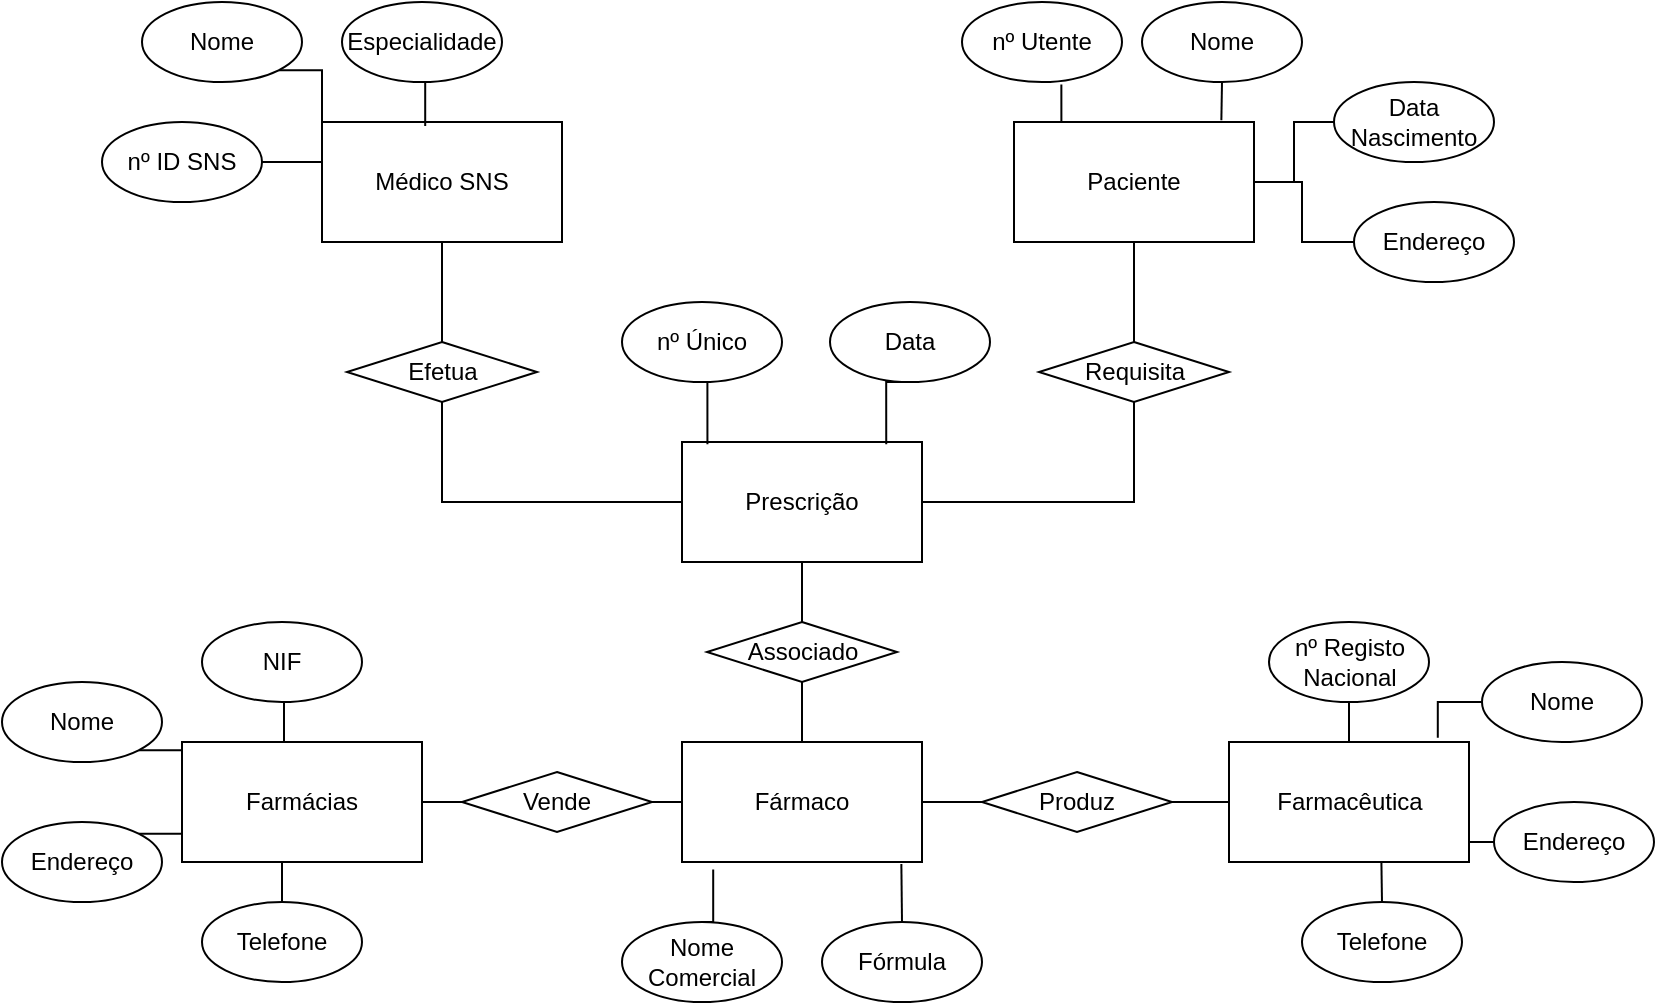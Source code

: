 <mxfile version="21.0.1" type="device"><diagram id="bK7I_W6aCTb53BeBm0JR" name="Página-1"><mxGraphModel dx="1235" dy="646" grid="1" gridSize="10" guides="1" tooltips="1" connect="1" arrows="1" fold="1" page="1" pageScale="1" pageWidth="827" pageHeight="1169" math="0" shadow="0"><root><mxCell id="0"/><mxCell id="1" parent="0"/><mxCell id="wg9CuSWB_UsNCltujAAH-21" style="edgeStyle=orthogonalEdgeStyle;rounded=0;orthogonalLoop=1;jettySize=auto;html=1;exitX=0.5;exitY=1;exitDx=0;exitDy=0;entryX=0;entryY=0.5;entryDx=0;entryDy=0;startArrow=none;endArrow=none;endFill=0;" edge="1" parent="1" source="wg9CuSWB_UsNCltujAAH-22" target="wg9CuSWB_UsNCltujAAH-7"><mxGeometry relative="1" as="geometry"/></mxCell><mxCell id="wg9CuSWB_UsNCltujAAH-1" value="Médico SNS" style="rounded=0;whiteSpace=wrap;html=1;" vertex="1" parent="1"><mxGeometry x="160" y="80" width="120" height="60" as="geometry"/></mxCell><mxCell id="wg9CuSWB_UsNCltujAAH-3" value="Farmacêutica" style="rounded=0;whiteSpace=wrap;html=1;" vertex="1" parent="1"><mxGeometry x="613.5" y="390" width="120" height="60" as="geometry"/></mxCell><mxCell id="wg9CuSWB_UsNCltujAAH-49" style="edgeStyle=orthogonalEdgeStyle;rounded=0;orthogonalLoop=1;jettySize=auto;html=1;exitX=1;exitY=0.5;exitDx=0;exitDy=0;entryX=0;entryY=0.5;entryDx=0;entryDy=0;endArrow=none;endFill=0;startArrow=none;" edge="1" parent="1" source="wg9CuSWB_UsNCltujAAH-50" target="wg9CuSWB_UsNCltujAAH-3"><mxGeometry relative="1" as="geometry"/></mxCell><mxCell id="wg9CuSWB_UsNCltujAAH-4" value="Fármaco" style="rounded=0;whiteSpace=wrap;html=1;" vertex="1" parent="1"><mxGeometry x="340" y="390" width="120" height="60" as="geometry"/></mxCell><mxCell id="wg9CuSWB_UsNCltujAAH-24" style="edgeStyle=orthogonalEdgeStyle;rounded=0;orthogonalLoop=1;jettySize=auto;html=1;exitX=0.5;exitY=1;exitDx=0;exitDy=0;entryX=1;entryY=0.5;entryDx=0;entryDy=0;endArrow=none;endFill=0;" edge="1" parent="1" source="wg9CuSWB_UsNCltujAAH-5" target="wg9CuSWB_UsNCltujAAH-7"><mxGeometry relative="1" as="geometry"/></mxCell><mxCell id="wg9CuSWB_UsNCltujAAH-32" style="edgeStyle=orthogonalEdgeStyle;rounded=0;orthogonalLoop=1;jettySize=auto;html=1;exitX=0.25;exitY=0;exitDx=0;exitDy=0;entryX=0.621;entryY=1.032;entryDx=0;entryDy=0;entryPerimeter=0;endArrow=none;endFill=0;" edge="1" parent="1" source="wg9CuSWB_UsNCltujAAH-5" target="wg9CuSWB_UsNCltujAAH-10"><mxGeometry relative="1" as="geometry"/></mxCell><mxCell id="wg9CuSWB_UsNCltujAAH-5" value="Paciente" style="rounded=0;whiteSpace=wrap;html=1;" vertex="1" parent="1"><mxGeometry x="506" y="80" width="120" height="60" as="geometry"/></mxCell><mxCell id="wg9CuSWB_UsNCltujAAH-6" value="Farmácias" style="rounded=0;whiteSpace=wrap;html=1;" vertex="1" parent="1"><mxGeometry x="90" y="390" width="120" height="60" as="geometry"/></mxCell><mxCell id="wg9CuSWB_UsNCltujAAH-41" style="edgeStyle=orthogonalEdgeStyle;rounded=0;orthogonalLoop=1;jettySize=auto;html=1;exitX=0.5;exitY=1;exitDx=0;exitDy=0;entryX=0.5;entryY=0;entryDx=0;entryDy=0;strokeColor=default;endArrow=none;endFill=0;startArrow=none;" edge="1" parent="1" source="wg9CuSWB_UsNCltujAAH-42" target="wg9CuSWB_UsNCltujAAH-4"><mxGeometry relative="1" as="geometry"><Array as="points"><mxPoint x="400" y="340"/><mxPoint x="400" y="340"/></Array></mxGeometry></mxCell><mxCell id="wg9CuSWB_UsNCltujAAH-7" value="Prescrição" style="rounded=0;whiteSpace=wrap;html=1;" vertex="1" parent="1"><mxGeometry x="340" y="240" width="120" height="60" as="geometry"/></mxCell><mxCell id="wg9CuSWB_UsNCltujAAH-26" style="edgeStyle=orthogonalEdgeStyle;rounded=0;orthogonalLoop=1;jettySize=auto;html=1;exitX=1;exitY=0.5;exitDx=0;exitDy=0;entryX=0;entryY=0.25;entryDx=0;entryDy=0;endArrow=none;endFill=0;" edge="1" parent="1" source="wg9CuSWB_UsNCltujAAH-8" target="wg9CuSWB_UsNCltujAAH-1"><mxGeometry relative="1" as="geometry"/></mxCell><mxCell id="wg9CuSWB_UsNCltujAAH-8" value="nº ID SNS" style="ellipse;whiteSpace=wrap;html=1;" vertex="1" parent="1"><mxGeometry x="50" y="80" width="80" height="40" as="geometry"/></mxCell><mxCell id="wg9CuSWB_UsNCltujAAH-28" style="edgeStyle=orthogonalEdgeStyle;rounded=0;orthogonalLoop=1;jettySize=auto;html=1;exitX=0.5;exitY=1;exitDx=0;exitDy=0;entryX=0.43;entryY=0.033;entryDx=0;entryDy=0;entryPerimeter=0;endArrow=none;endFill=0;" edge="1" parent="1" source="wg9CuSWB_UsNCltujAAH-9" target="wg9CuSWB_UsNCltujAAH-1"><mxGeometry relative="1" as="geometry"/></mxCell><mxCell id="wg9CuSWB_UsNCltujAAH-9" value="Especialidade" style="ellipse;whiteSpace=wrap;html=1;" vertex="1" parent="1"><mxGeometry x="170" y="20" width="80" height="40" as="geometry"/></mxCell><mxCell id="wg9CuSWB_UsNCltujAAH-10" value="nº Utente" style="ellipse;whiteSpace=wrap;html=1;" vertex="1" parent="1"><mxGeometry x="480" y="20" width="80" height="40" as="geometry"/></mxCell><mxCell id="wg9CuSWB_UsNCltujAAH-27" style="edgeStyle=orthogonalEdgeStyle;rounded=0;orthogonalLoop=1;jettySize=auto;html=1;exitX=1;exitY=1;exitDx=0;exitDy=0;entryX=0;entryY=0;entryDx=0;entryDy=0;endArrow=none;endFill=0;" edge="1" parent="1" source="wg9CuSWB_UsNCltujAAH-11" target="wg9CuSWB_UsNCltujAAH-1"><mxGeometry relative="1" as="geometry"/></mxCell><mxCell id="wg9CuSWB_UsNCltujAAH-11" value="Nome" style="ellipse;whiteSpace=wrap;html=1;" vertex="1" parent="1"><mxGeometry x="70" y="20" width="80" height="40" as="geometry"/></mxCell><mxCell id="wg9CuSWB_UsNCltujAAH-74" style="edgeStyle=orthogonalEdgeStyle;rounded=0;orthogonalLoop=1;jettySize=auto;html=1;exitX=0.5;exitY=1;exitDx=0;exitDy=0;entryX=0.864;entryY=-0.014;entryDx=0;entryDy=0;entryPerimeter=0;endArrow=none;endFill=0;" edge="1" parent="1" source="wg9CuSWB_UsNCltujAAH-12" target="wg9CuSWB_UsNCltujAAH-5"><mxGeometry relative="1" as="geometry"/></mxCell><mxCell id="wg9CuSWB_UsNCltujAAH-12" value="Nome" style="ellipse;whiteSpace=wrap;html=1;" vertex="1" parent="1"><mxGeometry x="570" y="20" width="80" height="40" as="geometry"/></mxCell><mxCell id="wg9CuSWB_UsNCltujAAH-33" style="edgeStyle=orthogonalEdgeStyle;rounded=0;orthogonalLoop=1;jettySize=auto;html=1;exitX=0;exitY=0.5;exitDx=0;exitDy=0;entryX=1;entryY=0.5;entryDx=0;entryDy=0;endArrow=none;endFill=0;" edge="1" parent="1" source="wg9CuSWB_UsNCltujAAH-15" target="wg9CuSWB_UsNCltujAAH-5"><mxGeometry relative="1" as="geometry"/></mxCell><mxCell id="wg9CuSWB_UsNCltujAAH-15" value="Data Nascimento" style="ellipse;whiteSpace=wrap;html=1;" vertex="1" parent="1"><mxGeometry x="666" y="60" width="80" height="40" as="geometry"/></mxCell><mxCell id="wg9CuSWB_UsNCltujAAH-34" style="edgeStyle=orthogonalEdgeStyle;rounded=0;orthogonalLoop=1;jettySize=auto;html=1;exitX=0;exitY=0.5;exitDx=0;exitDy=0;entryX=1;entryY=0.5;entryDx=0;entryDy=0;endArrow=none;endFill=0;" edge="1" parent="1" source="wg9CuSWB_UsNCltujAAH-19" target="wg9CuSWB_UsNCltujAAH-5"><mxGeometry relative="1" as="geometry"><Array as="points"><mxPoint x="650" y="140"/><mxPoint x="650" y="110"/></Array></mxGeometry></mxCell><mxCell id="wg9CuSWB_UsNCltujAAH-19" value="Endereço" style="ellipse;whiteSpace=wrap;html=1;" vertex="1" parent="1"><mxGeometry x="676" y="120" width="80" height="40" as="geometry"/></mxCell><mxCell id="wg9CuSWB_UsNCltujAAH-23" value="" style="edgeStyle=orthogonalEdgeStyle;rounded=0;orthogonalLoop=1;jettySize=auto;html=1;exitX=0.5;exitY=1;exitDx=0;exitDy=0;entryX=0.5;entryY=0;entryDx=0;entryDy=0;endArrow=none;endFill=0;targetPerimeterSpacing=0;" edge="1" parent="1" source="wg9CuSWB_UsNCltujAAH-1" target="wg9CuSWB_UsNCltujAAH-22"><mxGeometry relative="1" as="geometry"><mxPoint x="220" y="140" as="sourcePoint"/><mxPoint x="320" y="270" as="targetPoint"/></mxGeometry></mxCell><mxCell id="wg9CuSWB_UsNCltujAAH-22" value="Efetua" style="rhombus;whiteSpace=wrap;html=1;" vertex="1" parent="1"><mxGeometry x="172.5" y="190" width="95" height="30" as="geometry"/></mxCell><mxCell id="wg9CuSWB_UsNCltujAAH-25" value="Requisita" style="rhombus;whiteSpace=wrap;html=1;" vertex="1" parent="1"><mxGeometry x="518.5" y="190" width="95" height="30" as="geometry"/></mxCell><mxCell id="wg9CuSWB_UsNCltujAAH-40" style="edgeStyle=orthogonalEdgeStyle;rounded=0;orthogonalLoop=1;jettySize=auto;html=1;exitX=0.5;exitY=1;exitDx=0;exitDy=0;entryX=0.851;entryY=0.018;entryDx=0;entryDy=0;entryPerimeter=0;endArrow=none;endFill=0;" edge="1" parent="1" source="wg9CuSWB_UsNCltujAAH-37" target="wg9CuSWB_UsNCltujAAH-7"><mxGeometry relative="1" as="geometry"/></mxCell><mxCell id="wg9CuSWB_UsNCltujAAH-37" value="Data" style="ellipse;whiteSpace=wrap;html=1;" vertex="1" parent="1"><mxGeometry x="414" y="170" width="80" height="40" as="geometry"/></mxCell><mxCell id="wg9CuSWB_UsNCltujAAH-39" style="edgeStyle=orthogonalEdgeStyle;rounded=0;orthogonalLoop=1;jettySize=auto;html=1;exitX=0.5;exitY=1;exitDx=0;exitDy=0;entryX=0.106;entryY=0.018;entryDx=0;entryDy=0;entryPerimeter=0;endArrow=none;endFill=0;" edge="1" parent="1" source="wg9CuSWB_UsNCltujAAH-38" target="wg9CuSWB_UsNCltujAAH-7"><mxGeometry relative="1" as="geometry"/></mxCell><mxCell id="wg9CuSWB_UsNCltujAAH-38" value="nº Único" style="ellipse;whiteSpace=wrap;html=1;" vertex="1" parent="1"><mxGeometry x="310" y="170" width="80" height="40" as="geometry"/></mxCell><mxCell id="wg9CuSWB_UsNCltujAAH-44" value="" style="edgeStyle=orthogonalEdgeStyle;rounded=0;orthogonalLoop=1;jettySize=auto;html=1;exitX=0.5;exitY=1;exitDx=0;exitDy=0;entryX=0.5;entryY=0;entryDx=0;entryDy=0;strokeColor=default;endArrow=none;endFill=0;" edge="1" parent="1" source="wg9CuSWB_UsNCltujAAH-7" target="wg9CuSWB_UsNCltujAAH-42"><mxGeometry relative="1" as="geometry"><mxPoint x="400" y="300" as="sourcePoint"/><mxPoint x="400" y="380" as="targetPoint"/><Array as="points"/></mxGeometry></mxCell><mxCell id="wg9CuSWB_UsNCltujAAH-42" value="Associado" style="rhombus;whiteSpace=wrap;html=1;" vertex="1" parent="1"><mxGeometry x="352.5" y="330" width="95" height="30" as="geometry"/></mxCell><mxCell id="wg9CuSWB_UsNCltujAAH-47" style="edgeStyle=orthogonalEdgeStyle;rounded=0;orthogonalLoop=1;jettySize=auto;html=1;exitX=0.5;exitY=0;exitDx=0;exitDy=0;entryX=0.914;entryY=1.016;entryDx=0;entryDy=0;entryPerimeter=0;endArrow=none;endFill=0;" edge="1" parent="1" source="wg9CuSWB_UsNCltujAAH-45" target="wg9CuSWB_UsNCltujAAH-4"><mxGeometry relative="1" as="geometry"/></mxCell><mxCell id="wg9CuSWB_UsNCltujAAH-45" value="Fórmula" style="ellipse;whiteSpace=wrap;html=1;" vertex="1" parent="1"><mxGeometry x="410" y="480" width="80" height="40" as="geometry"/></mxCell><mxCell id="wg9CuSWB_UsNCltujAAH-48" style="edgeStyle=orthogonalEdgeStyle;rounded=0;orthogonalLoop=1;jettySize=auto;html=1;exitX=0.5;exitY=0;exitDx=0;exitDy=0;entryX=0.13;entryY=1.063;entryDx=0;entryDy=0;entryPerimeter=0;endArrow=none;endFill=0;" edge="1" parent="1" source="wg9CuSWB_UsNCltujAAH-46" target="wg9CuSWB_UsNCltujAAH-4"><mxGeometry relative="1" as="geometry"/></mxCell><mxCell id="wg9CuSWB_UsNCltujAAH-46" value="Nome Comercial" style="ellipse;whiteSpace=wrap;html=1;" vertex="1" parent="1"><mxGeometry x="310" y="480" width="80" height="40" as="geometry"/></mxCell><mxCell id="wg9CuSWB_UsNCltujAAH-51" value="" style="edgeStyle=orthogonalEdgeStyle;rounded=0;orthogonalLoop=1;jettySize=auto;html=1;exitX=1;exitY=0.5;exitDx=0;exitDy=0;entryX=0;entryY=0.5;entryDx=0;entryDy=0;endArrow=none;endFill=0;" edge="1" parent="1" source="wg9CuSWB_UsNCltujAAH-4" target="wg9CuSWB_UsNCltujAAH-50"><mxGeometry relative="1" as="geometry"><mxPoint x="460" y="420" as="sourcePoint"/><mxPoint x="586" y="420" as="targetPoint"/></mxGeometry></mxCell><mxCell id="wg9CuSWB_UsNCltujAAH-50" value="Produz" style="rhombus;whiteSpace=wrap;html=1;" vertex="1" parent="1"><mxGeometry x="490" y="405" width="95" height="30" as="geometry"/></mxCell><mxCell id="wg9CuSWB_UsNCltujAAH-57" style="edgeStyle=orthogonalEdgeStyle;rounded=0;orthogonalLoop=1;jettySize=auto;html=1;exitX=0.5;exitY=1;exitDx=0;exitDy=0;entryX=0.5;entryY=0;entryDx=0;entryDy=0;endArrow=none;endFill=0;" edge="1" parent="1" source="wg9CuSWB_UsNCltujAAH-52" target="wg9CuSWB_UsNCltujAAH-3"><mxGeometry relative="1" as="geometry"/></mxCell><mxCell id="wg9CuSWB_UsNCltujAAH-52" value="nº Registo Nacional" style="ellipse;whiteSpace=wrap;html=1;" vertex="1" parent="1"><mxGeometry x="633.5" y="330" width="80" height="40" as="geometry"/></mxCell><mxCell id="wg9CuSWB_UsNCltujAAH-58" style="edgeStyle=orthogonalEdgeStyle;rounded=0;orthogonalLoop=1;jettySize=auto;html=1;exitX=0;exitY=0.5;exitDx=0;exitDy=0;entryX=0.87;entryY=-0.035;entryDx=0;entryDy=0;entryPerimeter=0;endArrow=none;endFill=0;" edge="1" parent="1" source="wg9CuSWB_UsNCltujAAH-53" target="wg9CuSWB_UsNCltujAAH-3"><mxGeometry relative="1" as="geometry"/></mxCell><mxCell id="wg9CuSWB_UsNCltujAAH-53" value="Nome" style="ellipse;whiteSpace=wrap;html=1;" vertex="1" parent="1"><mxGeometry x="740" y="350" width="80" height="40" as="geometry"/></mxCell><mxCell id="wg9CuSWB_UsNCltujAAH-59" style="edgeStyle=orthogonalEdgeStyle;rounded=0;orthogonalLoop=1;jettySize=auto;html=1;exitX=0;exitY=0.5;exitDx=0;exitDy=0;entryX=1;entryY=0.75;entryDx=0;entryDy=0;endArrow=none;endFill=0;" edge="1" parent="1" source="wg9CuSWB_UsNCltujAAH-54" target="wg9CuSWB_UsNCltujAAH-3"><mxGeometry relative="1" as="geometry"/></mxCell><mxCell id="wg9CuSWB_UsNCltujAAH-54" value="Endereço" style="ellipse;whiteSpace=wrap;html=1;" vertex="1" parent="1"><mxGeometry x="746" y="420" width="80" height="40" as="geometry"/></mxCell><mxCell id="wg9CuSWB_UsNCltujAAH-60" style="edgeStyle=orthogonalEdgeStyle;rounded=0;orthogonalLoop=1;jettySize=auto;html=1;exitX=0.5;exitY=0;exitDx=0;exitDy=0;entryX=0.635;entryY=1;entryDx=0;entryDy=0;entryPerimeter=0;endArrow=none;endFill=0;" edge="1" parent="1" source="wg9CuSWB_UsNCltujAAH-56" target="wg9CuSWB_UsNCltujAAH-3"><mxGeometry relative="1" as="geometry"/></mxCell><mxCell id="wg9CuSWB_UsNCltujAAH-56" value="Telefone" style="ellipse;whiteSpace=wrap;html=1;" vertex="1" parent="1"><mxGeometry x="650" y="470" width="80" height="40" as="geometry"/></mxCell><mxCell id="wg9CuSWB_UsNCltujAAH-63" value="" style="edgeStyle=orthogonalEdgeStyle;rounded=0;orthogonalLoop=1;jettySize=auto;html=1;exitX=1;exitY=0.5;exitDx=0;exitDy=0;endArrow=none;" edge="1" parent="1" source="wg9CuSWB_UsNCltujAAH-6" target="wg9CuSWB_UsNCltujAAH-61"><mxGeometry relative="1" as="geometry"><mxPoint x="200" y="420" as="sourcePoint"/><mxPoint x="340" y="420" as="targetPoint"/></mxGeometry></mxCell><mxCell id="wg9CuSWB_UsNCltujAAH-73" style="edgeStyle=orthogonalEdgeStyle;rounded=0;orthogonalLoop=1;jettySize=auto;html=1;exitX=1;exitY=0.5;exitDx=0;exitDy=0;entryX=0;entryY=0.5;entryDx=0;entryDy=0;endArrow=none;endFill=0;" edge="1" parent="1" source="wg9CuSWB_UsNCltujAAH-61" target="wg9CuSWB_UsNCltujAAH-4"><mxGeometry relative="1" as="geometry"/></mxCell><mxCell id="wg9CuSWB_UsNCltujAAH-61" value="Vende" style="rhombus;whiteSpace=wrap;html=1;" vertex="1" parent="1"><mxGeometry x="230" y="405" width="95" height="30" as="geometry"/></mxCell><mxCell id="wg9CuSWB_UsNCltujAAH-71" style="edgeStyle=orthogonalEdgeStyle;rounded=0;orthogonalLoop=1;jettySize=auto;html=1;exitX=1;exitY=0;exitDx=0;exitDy=0;entryX=0;entryY=0.75;entryDx=0;entryDy=0;endArrow=none;endFill=0;" edge="1" parent="1" source="wg9CuSWB_UsNCltujAAH-65" target="wg9CuSWB_UsNCltujAAH-6"><mxGeometry relative="1" as="geometry"/></mxCell><mxCell id="wg9CuSWB_UsNCltujAAH-65" value="Endereço" style="ellipse;whiteSpace=wrap;html=1;" vertex="1" parent="1"><mxGeometry y="430" width="80" height="40" as="geometry"/></mxCell><mxCell id="wg9CuSWB_UsNCltujAAH-70" style="edgeStyle=orthogonalEdgeStyle;rounded=0;orthogonalLoop=1;jettySize=auto;html=1;exitX=1;exitY=1;exitDx=0;exitDy=0;entryX=0;entryY=0.25;entryDx=0;entryDy=0;endArrow=none;endFill=0;" edge="1" parent="1" source="wg9CuSWB_UsNCltujAAH-66" target="wg9CuSWB_UsNCltujAAH-6"><mxGeometry relative="1" as="geometry"/></mxCell><mxCell id="wg9CuSWB_UsNCltujAAH-66" value="Nome" style="ellipse;whiteSpace=wrap;html=1;" vertex="1" parent="1"><mxGeometry y="360" width="80" height="40" as="geometry"/></mxCell><mxCell id="wg9CuSWB_UsNCltujAAH-69" style="edgeStyle=orthogonalEdgeStyle;rounded=0;orthogonalLoop=1;jettySize=auto;html=1;exitX=0.5;exitY=1;exitDx=0;exitDy=0;entryX=0.425;entryY=-0.004;entryDx=0;entryDy=0;entryPerimeter=0;endArrow=none;endFill=0;" edge="1" parent="1" source="wg9CuSWB_UsNCltujAAH-67" target="wg9CuSWB_UsNCltujAAH-6"><mxGeometry relative="1" as="geometry"/></mxCell><mxCell id="wg9CuSWB_UsNCltujAAH-67" value="NIF" style="ellipse;whiteSpace=wrap;html=1;" vertex="1" parent="1"><mxGeometry x="100" y="330" width="80" height="40" as="geometry"/></mxCell><mxCell id="wg9CuSWB_UsNCltujAAH-72" style="edgeStyle=orthogonalEdgeStyle;rounded=0;orthogonalLoop=1;jettySize=auto;html=1;exitX=0.5;exitY=0;exitDx=0;exitDy=0;endArrow=none;endFill=0;" edge="1" parent="1" source="wg9CuSWB_UsNCltujAAH-68" target="wg9CuSWB_UsNCltujAAH-6"><mxGeometry relative="1" as="geometry"/></mxCell><mxCell id="wg9CuSWB_UsNCltujAAH-68" value="Telefone" style="ellipse;whiteSpace=wrap;html=1;" vertex="1" parent="1"><mxGeometry x="100" y="470" width="80" height="40" as="geometry"/></mxCell></root></mxGraphModel></diagram></mxfile>